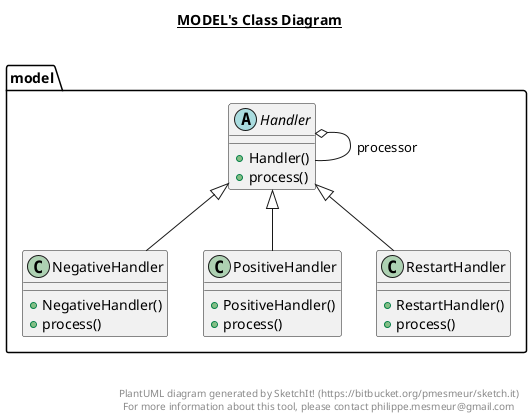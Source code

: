 @startuml

title __MODEL's Class Diagram__\n

  namespace model {
    abstract class model.Handler {
        + Handler()
        + process()
    }
  }
  

  namespace model {
    class model.NegativeHandler {
        + NegativeHandler()
        + process()
    }
  }
  

  namespace model {
    class model.PositiveHandler {
        + PositiveHandler()
        + process()
    }
  }
  

  namespace model {
    class model.RestartHandler {
        + RestartHandler()
        + process()
    }
  }
  

  model.Handler o-- model.Handler : processor
  model.NegativeHandler -up-|> model.Handler
  model.PositiveHandler -up-|> model.Handler
  model.RestartHandler -up-|> model.Handler


right footer


PlantUML diagram generated by SketchIt! (https://bitbucket.org/pmesmeur/sketch.it)
For more information about this tool, please contact philippe.mesmeur@gmail.com
endfooter

@enduml
